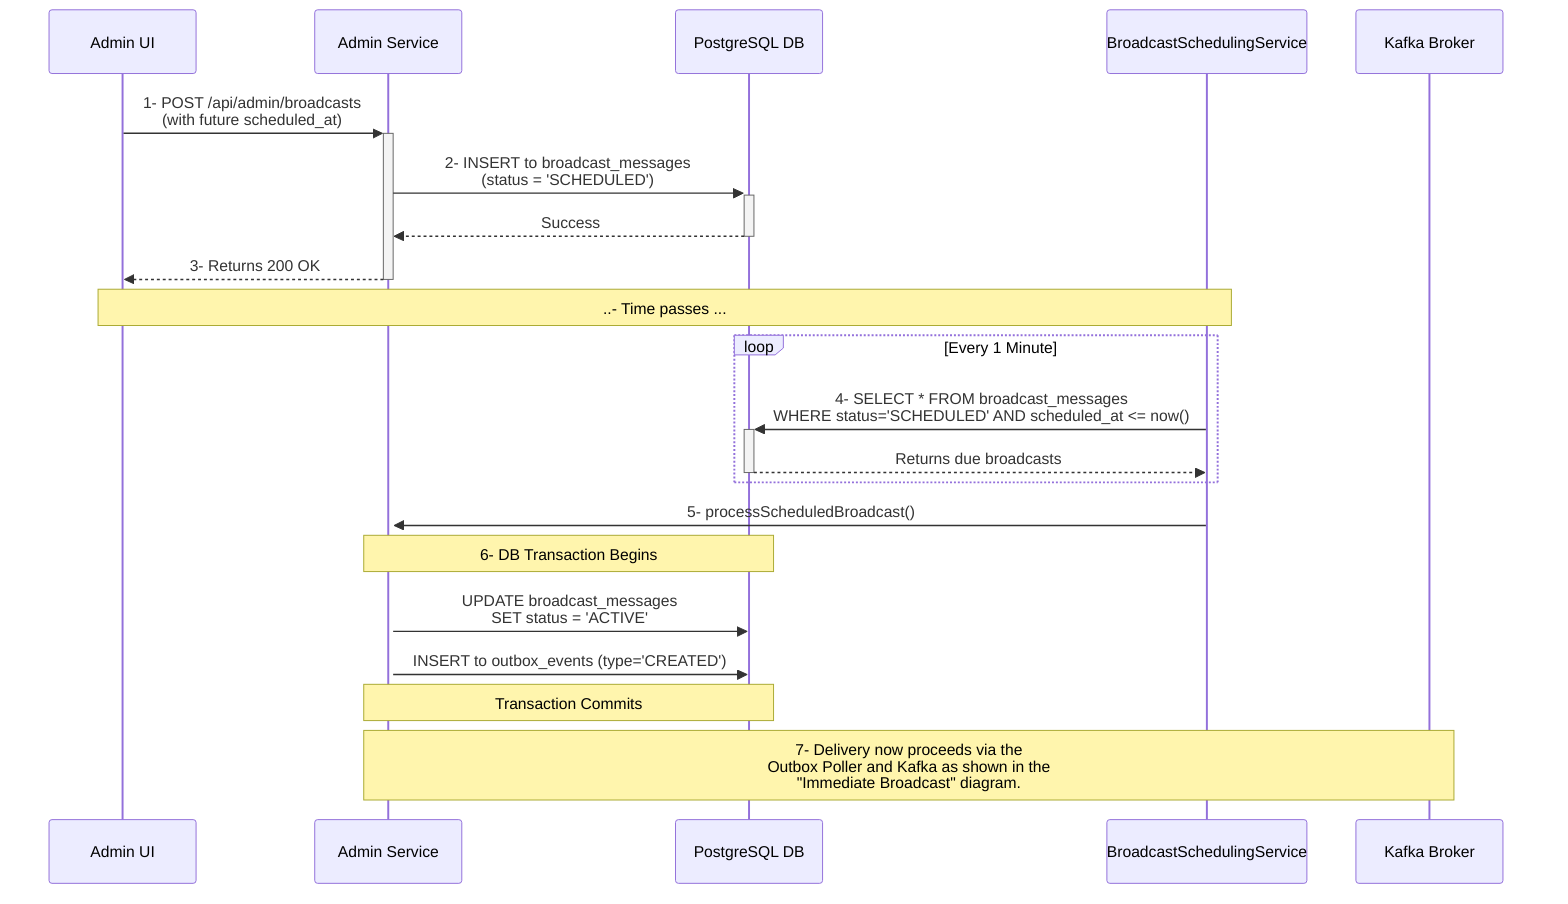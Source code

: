 sequenceDiagram
    participant AdminUI as Admin UI
    participant AdminSvc as Admin Service
    participant DB as PostgreSQL DB
    participant Scheduler as BroadcastSchedulingService
    participant Kafka as Kafka Broker
    
    AdminUI->>+AdminSvc: 1- POST /api/admin/broadcasts<br/>(with future scheduled_at)
    AdminSvc->>+DB: 2- INSERT to broadcast_messages<br/>(status = 'SCHEDULED')
    DB-->>-AdminSvc: Success
    AdminSvc-->>-AdminUI: 3- Returns 200 OK
    
    Note over AdminUI, Scheduler: ..- Time passes ...
    
    loop Every 1 Minute
        Scheduler->>+DB: 4- SELECT * FROM broadcast_messages<br/>WHERE status='SCHEDULED' AND scheduled_at <= now()
        DB-->>-Scheduler: Returns due broadcasts
    end
    
    Scheduler->>+AdminSvc: 5- processScheduledBroadcast()
    
    Note over AdminSvc, DB: 6- DB Transaction Begins
    AdminSvc->>DB: UPDATE broadcast_messages<br/>SET status = 'ACTIVE'
    AdminSvc->>DB: INSERT to outbox_events (type='CREATED')
    Note over AdminSvc, DB: Transaction Commits
    
    Note over AdminSvc, Kafka: 7- Delivery now proceeds via the<br/>Outbox Poller and Kafka as shown in the<br/>"Immediate Broadcast" diagram.